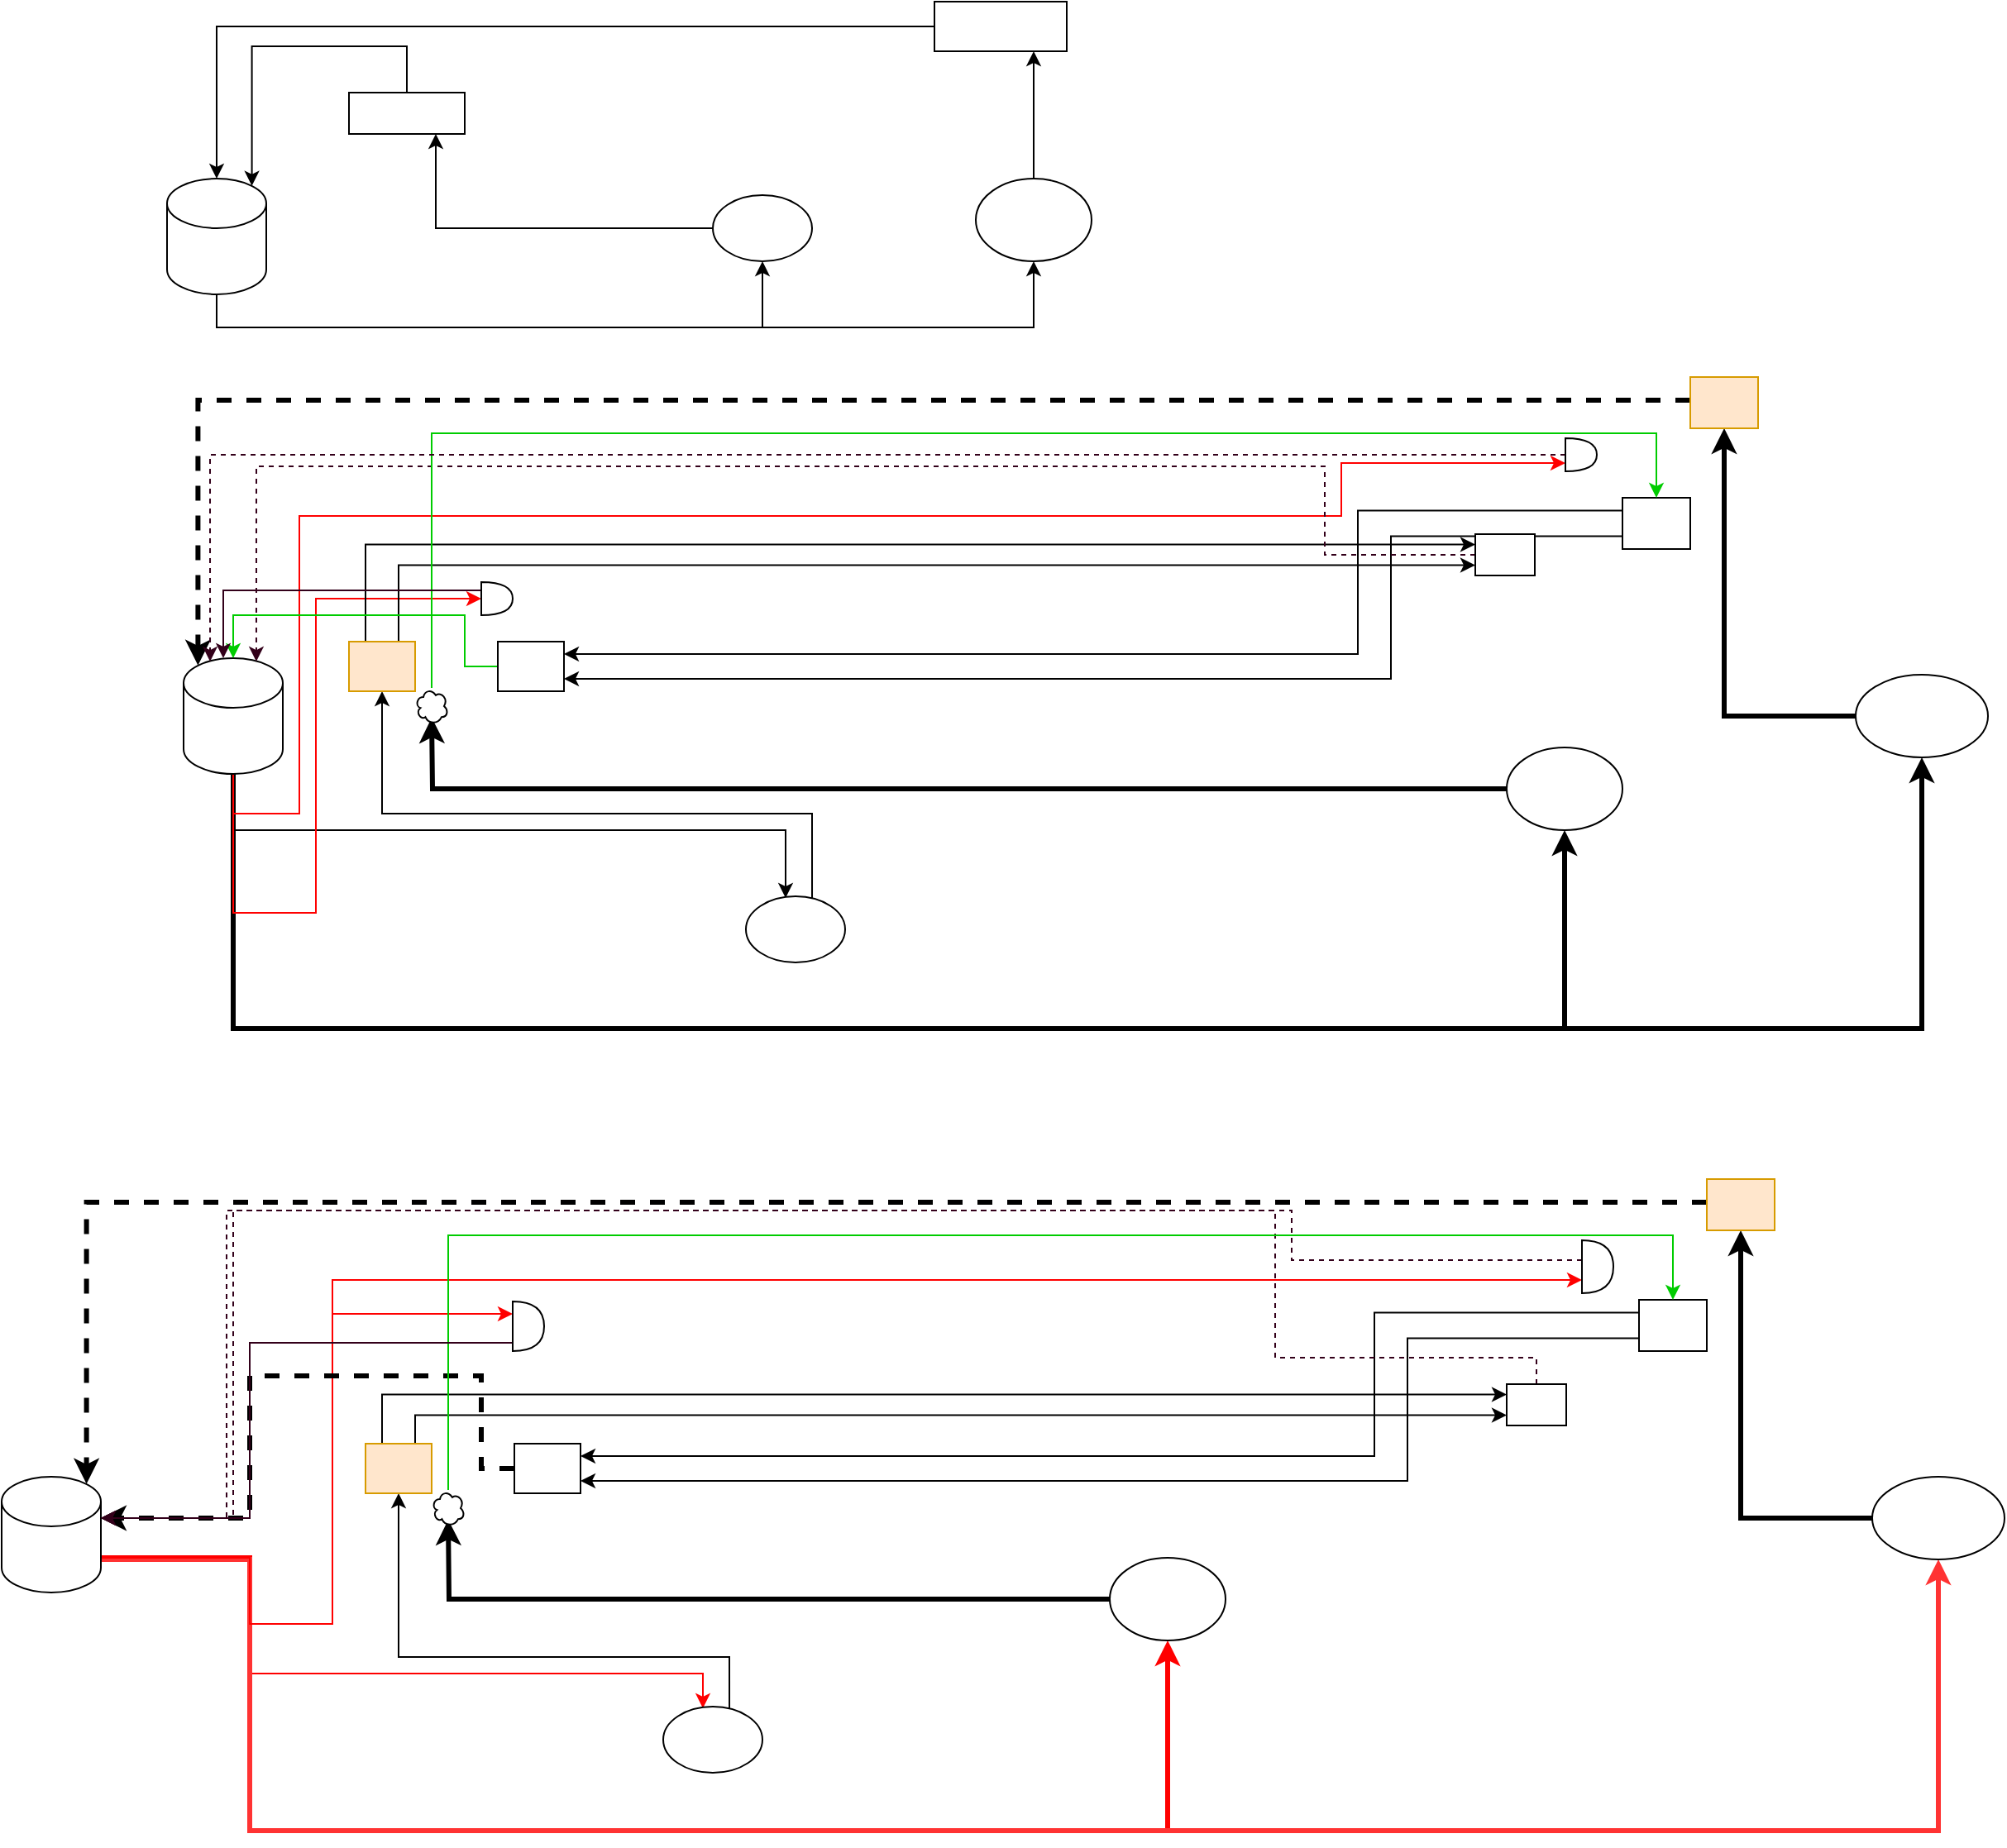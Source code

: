 <mxfile version="14.1.3" type="github">
  <diagram id="N2_5LNJx7TZPs9ssTGrc" name="Page-1">
    <mxGraphModel dx="2272" dy="794" grid="1" gridSize="10" guides="1" tooltips="1" connect="1" arrows="1" fold="1" page="1" pageScale="1" pageWidth="850" pageHeight="1100" math="0" shadow="0">
      <root>
        <mxCell id="0" />
        <mxCell id="1" parent="0" />
        <mxCell id="P4fvbb-0Q0S0f7_MSQyN-11" style="edgeStyle=orthogonalEdgeStyle;rounded=0;orthogonalLoop=1;jettySize=auto;html=1;entryX=0.5;entryY=1;entryDx=0;entryDy=0;" parent="1" source="P4fvbb-0Q0S0f7_MSQyN-1" target="P4fvbb-0Q0S0f7_MSQyN-2" edge="1">
          <mxGeometry relative="1" as="geometry">
            <Array as="points">
              <mxPoint x="60" y="236" />
              <mxPoint x="390" y="236" />
            </Array>
          </mxGeometry>
        </mxCell>
        <mxCell id="P4fvbb-0Q0S0f7_MSQyN-17" style="edgeStyle=orthogonalEdgeStyle;rounded=0;orthogonalLoop=1;jettySize=auto;html=1;entryX=0.5;entryY=1;entryDx=0;entryDy=0;" parent="1" source="P4fvbb-0Q0S0f7_MSQyN-1" target="P4fvbb-0Q0S0f7_MSQyN-3" edge="1">
          <mxGeometry relative="1" as="geometry">
            <mxPoint x="670" y="306" as="targetPoint" />
            <Array as="points">
              <mxPoint x="60" y="236" />
              <mxPoint x="554" y="236" />
            </Array>
          </mxGeometry>
        </mxCell>
        <mxCell id="P4fvbb-0Q0S0f7_MSQyN-1" value="" style="shape=cylinder3;whiteSpace=wrap;html=1;boundedLbl=1;backgroundOutline=1;size=15;" parent="1" vertex="1">
          <mxGeometry x="30" y="146" width="60" height="70" as="geometry" />
        </mxCell>
        <mxCell id="P4fvbb-0Q0S0f7_MSQyN-7" style="edgeStyle=orthogonalEdgeStyle;rounded=0;orthogonalLoop=1;jettySize=auto;html=1;entryX=0.75;entryY=1;entryDx=0;entryDy=0;" parent="1" source="P4fvbb-0Q0S0f7_MSQyN-2" target="P4fvbb-0Q0S0f7_MSQyN-5" edge="1">
          <mxGeometry relative="1" as="geometry">
            <mxPoint x="200" y="46" as="targetPoint" />
          </mxGeometry>
        </mxCell>
        <mxCell id="P4fvbb-0Q0S0f7_MSQyN-2" value="" style="ellipse;whiteSpace=wrap;html=1;" parent="1" vertex="1">
          <mxGeometry x="360" y="156" width="60" height="40" as="geometry" />
        </mxCell>
        <mxCell id="P4fvbb-0Q0S0f7_MSQyN-16" style="edgeStyle=orthogonalEdgeStyle;rounded=0;orthogonalLoop=1;jettySize=auto;html=1;entryX=0.75;entryY=1;entryDx=0;entryDy=0;" parent="1" source="P4fvbb-0Q0S0f7_MSQyN-3" target="P4fvbb-0Q0S0f7_MSQyN-6" edge="1">
          <mxGeometry relative="1" as="geometry" />
        </mxCell>
        <mxCell id="P4fvbb-0Q0S0f7_MSQyN-3" value="" style="ellipse;whiteSpace=wrap;html=1;" parent="1" vertex="1">
          <mxGeometry x="519" y="146" width="70" height="50" as="geometry" />
        </mxCell>
        <mxCell id="P4fvbb-0Q0S0f7_MSQyN-14" style="edgeStyle=orthogonalEdgeStyle;rounded=0;orthogonalLoop=1;jettySize=auto;html=1;entryX=0.855;entryY=0;entryDx=0;entryDy=4.35;entryPerimeter=0;" parent="1" source="P4fvbb-0Q0S0f7_MSQyN-5" target="P4fvbb-0Q0S0f7_MSQyN-1" edge="1">
          <mxGeometry relative="1" as="geometry">
            <mxPoint x="120" y="146" as="targetPoint" />
            <Array as="points">
              <mxPoint x="175" y="66" />
              <mxPoint x="81" y="66" />
            </Array>
          </mxGeometry>
        </mxCell>
        <mxCell id="P4fvbb-0Q0S0f7_MSQyN-5" value="" style="rounded=0;whiteSpace=wrap;html=1;" parent="1" vertex="1">
          <mxGeometry x="140" y="94" width="70" height="25" as="geometry" />
        </mxCell>
        <mxCell id="P4fvbb-0Q0S0f7_MSQyN-15" style="edgeStyle=orthogonalEdgeStyle;rounded=0;orthogonalLoop=1;jettySize=auto;html=1;entryX=0.5;entryY=0;entryDx=0;entryDy=0;entryPerimeter=0;" parent="1" source="P4fvbb-0Q0S0f7_MSQyN-6" target="P4fvbb-0Q0S0f7_MSQyN-1" edge="1">
          <mxGeometry relative="1" as="geometry" />
        </mxCell>
        <mxCell id="P4fvbb-0Q0S0f7_MSQyN-6" value="" style="rounded=0;whiteSpace=wrap;html=1;" parent="1" vertex="1">
          <mxGeometry x="494" y="39" width="80" height="30" as="geometry" />
        </mxCell>
        <mxCell id="P4fvbb-0Q0S0f7_MSQyN-18" style="edgeStyle=orthogonalEdgeStyle;rounded=0;orthogonalLoop=1;jettySize=auto;html=1;entryX=0.4;entryY=0.025;entryDx=0;entryDy=0;entryPerimeter=0;" parent="1" source="P4fvbb-0Q0S0f7_MSQyN-20" target="P4fvbb-0Q0S0f7_MSQyN-22" edge="1">
          <mxGeometry relative="1" as="geometry">
            <Array as="points">
              <mxPoint x="70" y="540" />
              <mxPoint x="404" y="540" />
            </Array>
          </mxGeometry>
        </mxCell>
        <mxCell id="P4fvbb-0Q0S0f7_MSQyN-19" style="edgeStyle=orthogonalEdgeStyle;rounded=0;orthogonalLoop=1;jettySize=auto;html=1;entryX=0.5;entryY=1;entryDx=0;entryDy=0;strokeWidth=3;" parent="1" source="P4fvbb-0Q0S0f7_MSQyN-20" target="P4fvbb-0Q0S0f7_MSQyN-24" edge="1">
          <mxGeometry relative="1" as="geometry">
            <mxPoint x="680" y="606" as="targetPoint" />
            <Array as="points">
              <mxPoint x="70" y="660" />
              <mxPoint x="875" y="660" />
            </Array>
          </mxGeometry>
        </mxCell>
        <mxCell id="P4fvbb-0Q0S0f7_MSQyN-48" style="edgeStyle=orthogonalEdgeStyle;rounded=0;orthogonalLoop=1;jettySize=auto;html=1;entryX=0.5;entryY=1;entryDx=0;entryDy=0;strokeWidth=3;" parent="1" source="P4fvbb-0Q0S0f7_MSQyN-20" target="P4fvbb-0Q0S0f7_MSQyN-47" edge="1">
          <mxGeometry relative="1" as="geometry">
            <Array as="points">
              <mxPoint x="70" y="660" />
              <mxPoint x="1091" y="660" />
            </Array>
          </mxGeometry>
        </mxCell>
        <mxCell id="P4fvbb-0Q0S0f7_MSQyN-78" style="edgeStyle=orthogonalEdgeStyle;rounded=0;orthogonalLoop=1;jettySize=auto;html=1;entryX=0;entryY=0.5;entryDx=0;entryDy=0;entryPerimeter=0;strokeWidth=1;strokeColor=#FF0000;" parent="1" source="P4fvbb-0Q0S0f7_MSQyN-20" target="P4fvbb-0Q0S0f7_MSQyN-75" edge="1">
          <mxGeometry relative="1" as="geometry">
            <Array as="points">
              <mxPoint x="70" y="590" />
              <mxPoint x="120" y="590" />
              <mxPoint x="120" y="400" />
            </Array>
          </mxGeometry>
        </mxCell>
        <mxCell id="P4fvbb-0Q0S0f7_MSQyN-79" style="edgeStyle=orthogonalEdgeStyle;rounded=0;orthogonalLoop=1;jettySize=auto;html=1;entryX=0;entryY=0.75;entryDx=0;entryDy=0;entryPerimeter=0;startSize=6;endSize=6;strokeColor=#FF0000;strokeWidth=1;" parent="1" source="P4fvbb-0Q0S0f7_MSQyN-20" target="P4fvbb-0Q0S0f7_MSQyN-71" edge="1">
          <mxGeometry relative="1" as="geometry">
            <Array as="points">
              <mxPoint x="70" y="530" />
              <mxPoint x="110" y="530" />
              <mxPoint x="110" y="350" />
              <mxPoint x="740" y="350" />
              <mxPoint x="740" y="318" />
            </Array>
          </mxGeometry>
        </mxCell>
        <mxCell id="P4fvbb-0Q0S0f7_MSQyN-20" value="" style="shape=cylinder3;whiteSpace=wrap;html=1;boundedLbl=1;backgroundOutline=1;size=15;" parent="1" vertex="1">
          <mxGeometry x="40" y="436" width="60" height="70" as="geometry" />
        </mxCell>
        <mxCell id="P4fvbb-0Q0S0f7_MSQyN-21" style="edgeStyle=orthogonalEdgeStyle;rounded=0;orthogonalLoop=1;jettySize=auto;html=1;entryX=0.5;entryY=1;entryDx=0;entryDy=0;exitX=0.667;exitY=0.025;exitDx=0;exitDy=0;exitPerimeter=0;" parent="1" source="P4fvbb-0Q0S0f7_MSQyN-22" target="P4fvbb-0Q0S0f7_MSQyN-26" edge="1">
          <mxGeometry relative="1" as="geometry">
            <mxPoint x="160" y="460" as="targetPoint" />
            <mxPoint x="360" y="540" as="sourcePoint" />
            <Array as="points">
              <mxPoint x="420" y="530" />
              <mxPoint x="160" y="530" />
            </Array>
          </mxGeometry>
        </mxCell>
        <mxCell id="P4fvbb-0Q0S0f7_MSQyN-22" value="" style="ellipse;whiteSpace=wrap;html=1;" parent="1" vertex="1">
          <mxGeometry x="380" y="580" width="60" height="40" as="geometry" />
        </mxCell>
        <mxCell id="P4fvbb-0Q0S0f7_MSQyN-68" style="edgeStyle=orthogonalEdgeStyle;rounded=0;orthogonalLoop=1;jettySize=auto;html=1;strokeWidth=3;" parent="1" source="P4fvbb-0Q0S0f7_MSQyN-24" edge="1">
          <mxGeometry relative="1" as="geometry">
            <mxPoint x="190" y="472" as="targetPoint" />
          </mxGeometry>
        </mxCell>
        <mxCell id="P4fvbb-0Q0S0f7_MSQyN-24" value="" style="ellipse;whiteSpace=wrap;html=1;" parent="1" vertex="1">
          <mxGeometry x="840" y="490" width="70" height="50" as="geometry" />
        </mxCell>
        <mxCell id="P4fvbb-0Q0S0f7_MSQyN-55" style="edgeStyle=orthogonalEdgeStyle;rounded=0;orthogonalLoop=1;jettySize=auto;html=1;exitX=0.75;exitY=0;exitDx=0;exitDy=0;entryX=0;entryY=0.75;entryDx=0;entryDy=0;" parent="1" source="P4fvbb-0Q0S0f7_MSQyN-26" target="P4fvbb-0Q0S0f7_MSQyN-53" edge="1">
          <mxGeometry relative="1" as="geometry">
            <Array as="points">
              <mxPoint x="170" y="380" />
            </Array>
          </mxGeometry>
        </mxCell>
        <mxCell id="P4fvbb-0Q0S0f7_MSQyN-56" style="edgeStyle=orthogonalEdgeStyle;rounded=0;orthogonalLoop=1;jettySize=auto;html=1;exitX=0.25;exitY=0;exitDx=0;exitDy=0;entryX=0;entryY=0.25;entryDx=0;entryDy=0;" parent="1" source="P4fvbb-0Q0S0f7_MSQyN-26" target="P4fvbb-0Q0S0f7_MSQyN-53" edge="1">
          <mxGeometry relative="1" as="geometry" />
        </mxCell>
        <mxCell id="P4fvbb-0Q0S0f7_MSQyN-26" value="" style="rounded=0;whiteSpace=wrap;html=1;fillColor=#ffe6cc;strokeColor=#d79b00;" parent="1" vertex="1">
          <mxGeometry x="140" y="426" width="40" height="30" as="geometry" />
        </mxCell>
        <mxCell id="P4fvbb-0Q0S0f7_MSQyN-63" style="edgeStyle=orthogonalEdgeStyle;rounded=0;orthogonalLoop=1;jettySize=auto;html=1;exitX=0;exitY=0.25;exitDx=0;exitDy=0;entryX=1;entryY=0.25;entryDx=0;entryDy=0;" parent="1" source="P4fvbb-0Q0S0f7_MSQyN-28" target="P4fvbb-0Q0S0f7_MSQyN-54" edge="1">
          <mxGeometry relative="1" as="geometry">
            <Array as="points">
              <mxPoint x="750" y="347" />
              <mxPoint x="750" y="434" />
            </Array>
          </mxGeometry>
        </mxCell>
        <mxCell id="P4fvbb-0Q0S0f7_MSQyN-64" style="edgeStyle=orthogonalEdgeStyle;rounded=0;orthogonalLoop=1;jettySize=auto;html=1;exitX=0;exitY=0.75;exitDx=0;exitDy=0;entryX=1;entryY=0.75;entryDx=0;entryDy=0;" parent="1" source="P4fvbb-0Q0S0f7_MSQyN-28" target="P4fvbb-0Q0S0f7_MSQyN-54" edge="1">
          <mxGeometry relative="1" as="geometry">
            <Array as="points">
              <mxPoint x="770" y="362" />
              <mxPoint x="770" y="449" />
            </Array>
          </mxGeometry>
        </mxCell>
        <mxCell id="P4fvbb-0Q0S0f7_MSQyN-28" value="" style="rounded=0;whiteSpace=wrap;html=1;" parent="1" vertex="1">
          <mxGeometry x="910" y="339" width="41" height="31" as="geometry" />
        </mxCell>
        <mxCell id="P4fvbb-0Q0S0f7_MSQyN-51" style="edgeStyle=orthogonalEdgeStyle;rounded=0;orthogonalLoop=1;jettySize=auto;html=1;entryX=0.5;entryY=1;entryDx=0;entryDy=0;strokeWidth=3;" parent="1" source="P4fvbb-0Q0S0f7_MSQyN-47" target="P4fvbb-0Q0S0f7_MSQyN-50" edge="1">
          <mxGeometry relative="1" as="geometry" />
        </mxCell>
        <mxCell id="P4fvbb-0Q0S0f7_MSQyN-47" value="" style="ellipse;whiteSpace=wrap;html=1;" parent="1" vertex="1">
          <mxGeometry x="1051" y="446" width="80" height="50" as="geometry" />
        </mxCell>
        <mxCell id="P4fvbb-0Q0S0f7_MSQyN-52" style="edgeStyle=orthogonalEdgeStyle;rounded=0;orthogonalLoop=1;jettySize=auto;html=1;entryX=0.145;entryY=0;entryDx=0;entryDy=4.35;entryPerimeter=0;strokeWidth=3;dashed=1;" parent="1" source="P4fvbb-0Q0S0f7_MSQyN-50" target="P4fvbb-0Q0S0f7_MSQyN-20" edge="1">
          <mxGeometry relative="1" as="geometry">
            <Array as="points">
              <mxPoint x="651" y="280" />
              <mxPoint x="49" y="280" />
            </Array>
          </mxGeometry>
        </mxCell>
        <mxCell id="P4fvbb-0Q0S0f7_MSQyN-50" value="" style="rounded=0;whiteSpace=wrap;html=1;fillColor=#ffe6cc;strokeColor=#d79b00;" parent="1" vertex="1">
          <mxGeometry x="951" y="266" width="41" height="31" as="geometry" />
        </mxCell>
        <mxCell id="P4fvbb-0Q0S0f7_MSQyN-85" style="edgeStyle=orthogonalEdgeStyle;rounded=0;orthogonalLoop=1;jettySize=auto;html=1;startSize=6;endSize=6;strokeColor=#33001A;strokeWidth=1;entryX=0.733;entryY=0.029;entryDx=0;entryDy=0;entryPerimeter=0;dashed=1;" parent="1" source="P4fvbb-0Q0S0f7_MSQyN-53" target="P4fvbb-0Q0S0f7_MSQyN-20" edge="1">
          <mxGeometry relative="1" as="geometry">
            <mxPoint x="678" y="320" as="targetPoint" />
            <Array as="points">
              <mxPoint x="730" y="374" />
              <mxPoint x="730" y="320" />
              <mxPoint x="84" y="320" />
            </Array>
          </mxGeometry>
        </mxCell>
        <mxCell id="P4fvbb-0Q0S0f7_MSQyN-53" value="" style="rounded=0;whiteSpace=wrap;html=1;" parent="1" vertex="1">
          <mxGeometry x="821" y="361" width="36" height="25" as="geometry" />
        </mxCell>
        <mxCell id="P4fvbb-0Q0S0f7_MSQyN-65" style="edgeStyle=orthogonalEdgeStyle;rounded=0;orthogonalLoop=1;jettySize=auto;html=1;entryX=0.5;entryY=0;entryDx=0;entryDy=0;entryPerimeter=0;fillColor=#f8cecc;exitX=0;exitY=0.5;exitDx=0;exitDy=0;strokeColor=#00CC00;" parent="1" source="P4fvbb-0Q0S0f7_MSQyN-54" target="P4fvbb-0Q0S0f7_MSQyN-20" edge="1">
          <mxGeometry relative="1" as="geometry">
            <mxPoint x="70" y="310" as="targetPoint" />
            <Array as="points">
              <mxPoint x="210" y="441" />
              <mxPoint x="210" y="410" />
              <mxPoint x="70" y="410" />
            </Array>
          </mxGeometry>
        </mxCell>
        <mxCell id="P4fvbb-0Q0S0f7_MSQyN-54" value="" style="rounded=0;whiteSpace=wrap;html=1;" parent="1" vertex="1">
          <mxGeometry x="230" y="426" width="40" height="30" as="geometry" />
        </mxCell>
        <mxCell id="P4fvbb-0Q0S0f7_MSQyN-69" style="edgeStyle=orthogonalEdgeStyle;rounded=0;orthogonalLoop=1;jettySize=auto;html=1;entryX=0.5;entryY=0;entryDx=0;entryDy=0;strokeColor=#00CC00;" parent="1" source="P4fvbb-0Q0S0f7_MSQyN-67" target="P4fvbb-0Q0S0f7_MSQyN-28" edge="1">
          <mxGeometry relative="1" as="geometry">
            <Array as="points">
              <mxPoint x="190" y="300" />
              <mxPoint x="931" y="300" />
            </Array>
          </mxGeometry>
        </mxCell>
        <mxCell id="P4fvbb-0Q0S0f7_MSQyN-67" value="" style="ellipse;shape=cloud;whiteSpace=wrap;html=1;" parent="1" vertex="1">
          <mxGeometry x="180" y="454" width="20" height="22" as="geometry" />
        </mxCell>
        <mxCell id="P4fvbb-0Q0S0f7_MSQyN-81" style="edgeStyle=orthogonalEdgeStyle;rounded=0;orthogonalLoop=1;jettySize=auto;html=1;entryX=0.267;entryY=0.029;entryDx=0;entryDy=0;entryPerimeter=0;startSize=6;endSize=6;strokeWidth=1;strokeColor=#33001A;dashed=1;" parent="1" source="P4fvbb-0Q0S0f7_MSQyN-71" target="P4fvbb-0Q0S0f7_MSQyN-20" edge="1">
          <mxGeometry relative="1" as="geometry">
            <Array as="points">
              <mxPoint x="56" y="313" />
            </Array>
          </mxGeometry>
        </mxCell>
        <mxCell id="P4fvbb-0Q0S0f7_MSQyN-71" value="" style="shape=or;whiteSpace=wrap;html=1;" parent="1" vertex="1">
          <mxGeometry x="875.5" y="303" width="19" height="20" as="geometry" />
        </mxCell>
        <mxCell id="P4fvbb-0Q0S0f7_MSQyN-76" style="edgeStyle=orthogonalEdgeStyle;rounded=0;orthogonalLoop=1;jettySize=auto;html=1;entryX=0.4;entryY=0;entryDx=0;entryDy=0;entryPerimeter=0;strokeWidth=1;exitX=0;exitY=0.25;exitDx=0;exitDy=0;exitPerimeter=0;strokeColor=#33001A;endSize=6;startSize=6;" parent="1" source="P4fvbb-0Q0S0f7_MSQyN-75" target="P4fvbb-0Q0S0f7_MSQyN-20" edge="1">
          <mxGeometry relative="1" as="geometry" />
        </mxCell>
        <mxCell id="P4fvbb-0Q0S0f7_MSQyN-75" value="" style="shape=or;whiteSpace=wrap;html=1;" parent="1" vertex="1">
          <mxGeometry x="220" y="390" width="19" height="20" as="geometry" />
        </mxCell>
        <mxCell id="8S70c56ZdYocHtzU-yKK-1" style="edgeStyle=orthogonalEdgeStyle;rounded=0;orthogonalLoop=1;jettySize=auto;html=1;entryX=0.4;entryY=0.025;entryDx=0;entryDy=0;entryPerimeter=0;strokeColor=#FF0000;" edge="1" parent="1" source="8S70c56ZdYocHtzU-yKK-6" target="8S70c56ZdYocHtzU-yKK-8">
          <mxGeometry relative="1" as="geometry">
            <Array as="points">
              <mxPoint x="80" y="980" />
              <mxPoint x="80" y="1050" />
              <mxPoint x="354" y="1050" />
            </Array>
          </mxGeometry>
        </mxCell>
        <mxCell id="8S70c56ZdYocHtzU-yKK-2" style="edgeStyle=orthogonalEdgeStyle;rounded=0;orthogonalLoop=1;jettySize=auto;html=1;entryX=0.5;entryY=1;entryDx=0;entryDy=0;strokeWidth=3;strokeColor=#FF0000;" edge="1" parent="1" source="8S70c56ZdYocHtzU-yKK-6" target="8S70c56ZdYocHtzU-yKK-10">
          <mxGeometry relative="1" as="geometry">
            <mxPoint x="690" y="1091" as="targetPoint" />
            <Array as="points">
              <mxPoint x="80" y="980" />
              <mxPoint x="80" y="1145" />
              <mxPoint x="635" y="1145" />
            </Array>
          </mxGeometry>
        </mxCell>
        <mxCell id="8S70c56ZdYocHtzU-yKK-3" style="edgeStyle=orthogonalEdgeStyle;rounded=0;orthogonalLoop=1;jettySize=auto;html=1;entryX=0.5;entryY=1;entryDx=0;entryDy=0;strokeWidth=3;fillColor=#f8cecc;strokeColor=#FF3333;" edge="1" parent="1" source="8S70c56ZdYocHtzU-yKK-6" target="8S70c56ZdYocHtzU-yKK-18">
          <mxGeometry relative="1" as="geometry">
            <Array as="points">
              <mxPoint x="80" y="981" />
              <mxPoint x="80" y="1145" />
              <mxPoint x="1101" y="1145" />
            </Array>
          </mxGeometry>
        </mxCell>
        <mxCell id="8S70c56ZdYocHtzU-yKK-4" style="edgeStyle=orthogonalEdgeStyle;rounded=0;orthogonalLoop=1;jettySize=auto;html=1;entryX=0;entryY=0.25;entryDx=0;entryDy=0;entryPerimeter=0;strokeWidth=1;strokeColor=#FF0000;" edge="1" parent="1" source="8S70c56ZdYocHtzU-yKK-6" target="8S70c56ZdYocHtzU-yKK-30">
          <mxGeometry relative="1" as="geometry">
            <Array as="points">
              <mxPoint x="80" y="980" />
              <mxPoint x="80" y="1020" />
              <mxPoint x="130" y="1020" />
              <mxPoint x="130" y="833" />
            </Array>
          </mxGeometry>
        </mxCell>
        <mxCell id="8S70c56ZdYocHtzU-yKK-5" style="edgeStyle=orthogonalEdgeStyle;rounded=0;orthogonalLoop=1;jettySize=auto;html=1;entryX=0;entryY=0.75;entryDx=0;entryDy=0;entryPerimeter=0;startSize=6;endSize=6;strokeColor=#FF0000;strokeWidth=1;" edge="1" parent="1" source="8S70c56ZdYocHtzU-yKK-6" target="8S70c56ZdYocHtzU-yKK-28">
          <mxGeometry relative="1" as="geometry">
            <Array as="points">
              <mxPoint x="80" y="980" />
              <mxPoint x="80" y="1020" />
              <mxPoint x="130" y="1020" />
              <mxPoint x="130" y="812" />
            </Array>
          </mxGeometry>
        </mxCell>
        <mxCell id="8S70c56ZdYocHtzU-yKK-6" value="" style="shape=cylinder3;whiteSpace=wrap;html=1;boundedLbl=1;backgroundOutline=1;size=15;" vertex="1" parent="1">
          <mxGeometry x="-70" y="931" width="60" height="70" as="geometry" />
        </mxCell>
        <mxCell id="8S70c56ZdYocHtzU-yKK-7" style="edgeStyle=orthogonalEdgeStyle;rounded=0;orthogonalLoop=1;jettySize=auto;html=1;entryX=0.5;entryY=1;entryDx=0;entryDy=0;exitX=0.667;exitY=0.025;exitDx=0;exitDy=0;exitPerimeter=0;" edge="1" parent="1" source="8S70c56ZdYocHtzU-yKK-8" target="8S70c56ZdYocHtzU-yKK-13">
          <mxGeometry relative="1" as="geometry">
            <mxPoint x="170" y="945" as="targetPoint" />
            <mxPoint x="370" y="1025" as="sourcePoint" />
            <Array as="points">
              <mxPoint x="370" y="1040" />
              <mxPoint x="170" y="1040" />
            </Array>
          </mxGeometry>
        </mxCell>
        <mxCell id="8S70c56ZdYocHtzU-yKK-8" value="" style="ellipse;whiteSpace=wrap;html=1;" vertex="1" parent="1">
          <mxGeometry x="330" y="1070" width="60" height="40" as="geometry" />
        </mxCell>
        <mxCell id="8S70c56ZdYocHtzU-yKK-9" style="edgeStyle=orthogonalEdgeStyle;rounded=0;orthogonalLoop=1;jettySize=auto;html=1;strokeWidth=3;" edge="1" parent="1" source="8S70c56ZdYocHtzU-yKK-10">
          <mxGeometry relative="1" as="geometry">
            <mxPoint x="200" y="957" as="targetPoint" />
          </mxGeometry>
        </mxCell>
        <mxCell id="8S70c56ZdYocHtzU-yKK-10" value="" style="ellipse;whiteSpace=wrap;html=1;" vertex="1" parent="1">
          <mxGeometry x="600" y="980" width="70" height="50" as="geometry" />
        </mxCell>
        <mxCell id="8S70c56ZdYocHtzU-yKK-11" style="edgeStyle=orthogonalEdgeStyle;rounded=0;orthogonalLoop=1;jettySize=auto;html=1;exitX=0.75;exitY=0;exitDx=0;exitDy=0;entryX=0;entryY=0.75;entryDx=0;entryDy=0;" edge="1" parent="1" source="8S70c56ZdYocHtzU-yKK-13" target="8S70c56ZdYocHtzU-yKK-22">
          <mxGeometry relative="1" as="geometry">
            <Array as="points">
              <mxPoint x="180" y="894" />
            </Array>
          </mxGeometry>
        </mxCell>
        <mxCell id="8S70c56ZdYocHtzU-yKK-12" style="edgeStyle=orthogonalEdgeStyle;rounded=0;orthogonalLoop=1;jettySize=auto;html=1;exitX=0.25;exitY=0;exitDx=0;exitDy=0;entryX=0;entryY=0.25;entryDx=0;entryDy=0;" edge="1" parent="1" source="8S70c56ZdYocHtzU-yKK-13" target="8S70c56ZdYocHtzU-yKK-22">
          <mxGeometry relative="1" as="geometry" />
        </mxCell>
        <mxCell id="8S70c56ZdYocHtzU-yKK-13" value="" style="rounded=0;whiteSpace=wrap;html=1;fillColor=#ffe6cc;strokeColor=#d79b00;" vertex="1" parent="1">
          <mxGeometry x="150" y="911" width="40" height="30" as="geometry" />
        </mxCell>
        <mxCell id="8S70c56ZdYocHtzU-yKK-14" style="edgeStyle=orthogonalEdgeStyle;rounded=0;orthogonalLoop=1;jettySize=auto;html=1;exitX=0;exitY=0.25;exitDx=0;exitDy=0;entryX=1;entryY=0.25;entryDx=0;entryDy=0;" edge="1" parent="1" source="8S70c56ZdYocHtzU-yKK-16" target="8S70c56ZdYocHtzU-yKK-24">
          <mxGeometry relative="1" as="geometry">
            <Array as="points">
              <mxPoint x="760" y="832" />
              <mxPoint x="760" y="919" />
            </Array>
          </mxGeometry>
        </mxCell>
        <mxCell id="8S70c56ZdYocHtzU-yKK-15" style="edgeStyle=orthogonalEdgeStyle;rounded=0;orthogonalLoop=1;jettySize=auto;html=1;exitX=0;exitY=0.75;exitDx=0;exitDy=0;entryX=1;entryY=0.75;entryDx=0;entryDy=0;" edge="1" parent="1" source="8S70c56ZdYocHtzU-yKK-16" target="8S70c56ZdYocHtzU-yKK-24">
          <mxGeometry relative="1" as="geometry">
            <Array as="points">
              <mxPoint x="780" y="847" />
              <mxPoint x="780" y="934" />
            </Array>
          </mxGeometry>
        </mxCell>
        <mxCell id="8S70c56ZdYocHtzU-yKK-16" value="" style="rounded=0;whiteSpace=wrap;html=1;" vertex="1" parent="1">
          <mxGeometry x="920" y="824" width="41" height="31" as="geometry" />
        </mxCell>
        <mxCell id="8S70c56ZdYocHtzU-yKK-17" style="edgeStyle=orthogonalEdgeStyle;rounded=0;orthogonalLoop=1;jettySize=auto;html=1;entryX=0.5;entryY=1;entryDx=0;entryDy=0;strokeWidth=3;" edge="1" parent="1" source="8S70c56ZdYocHtzU-yKK-18" target="8S70c56ZdYocHtzU-yKK-20">
          <mxGeometry relative="1" as="geometry" />
        </mxCell>
        <mxCell id="8S70c56ZdYocHtzU-yKK-18" value="" style="ellipse;whiteSpace=wrap;html=1;" vertex="1" parent="1">
          <mxGeometry x="1061" y="931" width="80" height="50" as="geometry" />
        </mxCell>
        <mxCell id="8S70c56ZdYocHtzU-yKK-19" style="edgeStyle=orthogonalEdgeStyle;rounded=0;orthogonalLoop=1;jettySize=auto;html=1;entryX=0.855;entryY=0;entryDx=0;entryDy=4.35;entryPerimeter=0;strokeWidth=3;dashed=1;" edge="1" parent="1" source="8S70c56ZdYocHtzU-yKK-20" target="8S70c56ZdYocHtzU-yKK-6">
          <mxGeometry relative="1" as="geometry">
            <Array as="points">
              <mxPoint x="-19" y="765" />
            </Array>
          </mxGeometry>
        </mxCell>
        <mxCell id="8S70c56ZdYocHtzU-yKK-20" value="" style="rounded=0;whiteSpace=wrap;html=1;fillColor=#ffe6cc;strokeColor=#d79b00;" vertex="1" parent="1">
          <mxGeometry x="961" y="751" width="41" height="31" as="geometry" />
        </mxCell>
        <mxCell id="8S70c56ZdYocHtzU-yKK-21" style="edgeStyle=orthogonalEdgeStyle;rounded=0;orthogonalLoop=1;jettySize=auto;html=1;startSize=6;endSize=6;strokeColor=#33001A;strokeWidth=1;entryX=1;entryY=0;entryDx=0;entryDy=25;entryPerimeter=0;dashed=1;" edge="1" parent="1" source="8S70c56ZdYocHtzU-yKK-22" target="8S70c56ZdYocHtzU-yKK-6">
          <mxGeometry relative="1" as="geometry">
            <mxPoint x="688" y="805" as="targetPoint" />
            <Array as="points">
              <mxPoint x="858" y="859" />
              <mxPoint x="700" y="859" />
              <mxPoint x="700" y="770" />
              <mxPoint x="70" y="770" />
              <mxPoint x="70" y="956" />
            </Array>
          </mxGeometry>
        </mxCell>
        <mxCell id="8S70c56ZdYocHtzU-yKK-22" value="" style="rounded=0;whiteSpace=wrap;html=1;" vertex="1" parent="1">
          <mxGeometry x="840" y="875" width="36" height="25" as="geometry" />
        </mxCell>
        <mxCell id="8S70c56ZdYocHtzU-yKK-23" style="edgeStyle=orthogonalEdgeStyle;rounded=0;orthogonalLoop=1;jettySize=auto;html=1;entryX=1;entryY=0;entryDx=0;entryDy=25;entryPerimeter=0;fillColor=#f8cecc;exitX=0;exitY=0.5;exitDx=0;exitDy=0;dashed=1;strokeWidth=3;" edge="1" parent="1" source="8S70c56ZdYocHtzU-yKK-24" target="8S70c56ZdYocHtzU-yKK-6">
          <mxGeometry relative="1" as="geometry">
            <mxPoint x="80" y="795" as="targetPoint" />
            <Array as="points">
              <mxPoint x="220" y="926" />
              <mxPoint x="220" y="870" />
              <mxPoint x="80" y="870" />
              <mxPoint x="80" y="956" />
            </Array>
          </mxGeometry>
        </mxCell>
        <mxCell id="8S70c56ZdYocHtzU-yKK-24" value="" style="rounded=0;whiteSpace=wrap;html=1;" vertex="1" parent="1">
          <mxGeometry x="240" y="911" width="40" height="30" as="geometry" />
        </mxCell>
        <mxCell id="8S70c56ZdYocHtzU-yKK-25" style="edgeStyle=orthogonalEdgeStyle;rounded=0;orthogonalLoop=1;jettySize=auto;html=1;entryX=0.5;entryY=0;entryDx=0;entryDy=0;strokeColor=#00CC00;" edge="1" parent="1" source="8S70c56ZdYocHtzU-yKK-26" target="8S70c56ZdYocHtzU-yKK-16">
          <mxGeometry relative="1" as="geometry">
            <Array as="points">
              <mxPoint x="200" y="785" />
              <mxPoint x="941" y="785" />
            </Array>
          </mxGeometry>
        </mxCell>
        <mxCell id="8S70c56ZdYocHtzU-yKK-26" value="" style="ellipse;shape=cloud;whiteSpace=wrap;html=1;" vertex="1" parent="1">
          <mxGeometry x="190" y="939" width="20" height="22" as="geometry" />
        </mxCell>
        <mxCell id="8S70c56ZdYocHtzU-yKK-27" style="edgeStyle=orthogonalEdgeStyle;rounded=0;orthogonalLoop=1;jettySize=auto;html=1;entryX=1;entryY=0;entryDx=0;entryDy=25;entryPerimeter=0;startSize=6;endSize=6;strokeWidth=1;strokeColor=#33001A;dashed=1;" edge="1" parent="1" source="8S70c56ZdYocHtzU-yKK-28" target="8S70c56ZdYocHtzU-yKK-6">
          <mxGeometry relative="1" as="geometry">
            <Array as="points">
              <mxPoint x="710" y="800" />
              <mxPoint x="710" y="770" />
              <mxPoint x="66" y="770" />
              <mxPoint x="66" y="956" />
            </Array>
          </mxGeometry>
        </mxCell>
        <mxCell id="8S70c56ZdYocHtzU-yKK-28" value="" style="shape=or;whiteSpace=wrap;html=1;" vertex="1" parent="1">
          <mxGeometry x="885.5" y="788" width="19" height="32" as="geometry" />
        </mxCell>
        <mxCell id="8S70c56ZdYocHtzU-yKK-29" style="edgeStyle=orthogonalEdgeStyle;rounded=0;orthogonalLoop=1;jettySize=auto;html=1;entryX=1;entryY=0;entryDx=0;entryDy=25;entryPerimeter=0;strokeWidth=1;exitX=0;exitY=0.25;exitDx=0;exitDy=0;exitPerimeter=0;strokeColor=#33001A;endSize=6;startSize=6;" edge="1" parent="1" source="8S70c56ZdYocHtzU-yKK-30" target="8S70c56ZdYocHtzU-yKK-6">
          <mxGeometry relative="1" as="geometry">
            <Array as="points">
              <mxPoint x="239" y="850" />
              <mxPoint x="80" y="850" />
              <mxPoint x="80" y="956" />
            </Array>
          </mxGeometry>
        </mxCell>
        <mxCell id="8S70c56ZdYocHtzU-yKK-30" value="" style="shape=or;whiteSpace=wrap;html=1;" vertex="1" parent="1">
          <mxGeometry x="239" y="825" width="19" height="30" as="geometry" />
        </mxCell>
      </root>
    </mxGraphModel>
  </diagram>
</mxfile>
